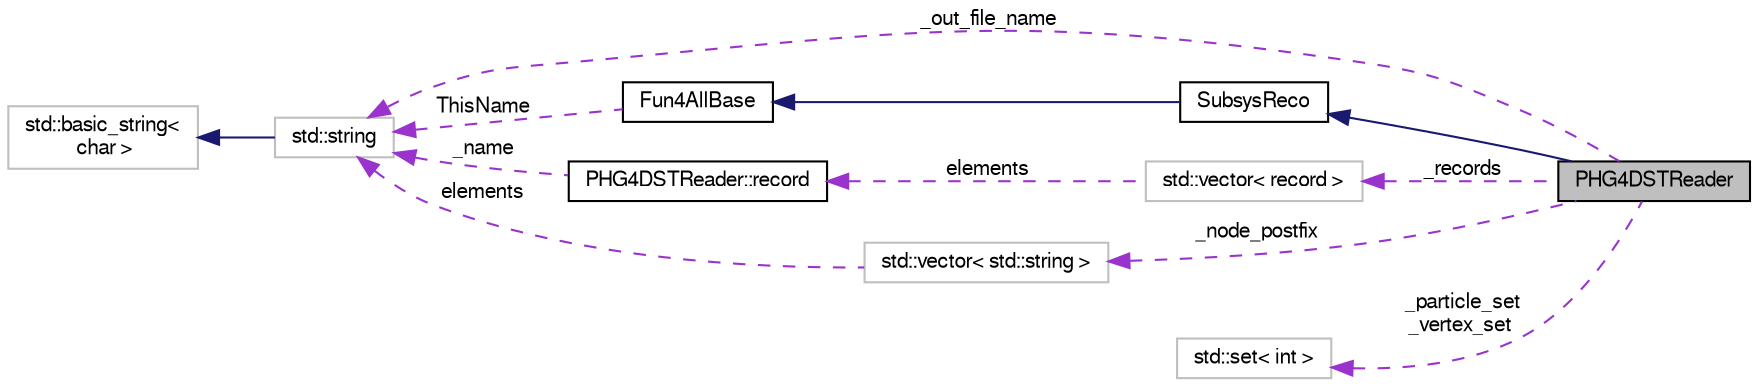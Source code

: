 digraph "PHG4DSTReader"
{
  bgcolor="transparent";
  edge [fontname="FreeSans",fontsize="10",labelfontname="FreeSans",labelfontsize="10"];
  node [fontname="FreeSans",fontsize="10",shape=record];
  rankdir="LR";
  Node1 [label="PHG4DSTReader",height=0.2,width=0.4,color="black", fillcolor="grey75", style="filled" fontcolor="black"];
  Node2 -> Node1 [dir="back",color="midnightblue",fontsize="10",style="solid",fontname="FreeSans"];
  Node2 [label="SubsysReco",height=0.2,width=0.4,color="black",URL="$d0/d32/classSubsysReco.html"];
  Node3 -> Node2 [dir="back",color="midnightblue",fontsize="10",style="solid",fontname="FreeSans"];
  Node3 [label="Fun4AllBase",height=0.2,width=0.4,color="black",URL="$d5/dec/classFun4AllBase.html"];
  Node4 -> Node3 [dir="back",color="darkorchid3",fontsize="10",style="dashed",label=" ThisName" ,fontname="FreeSans"];
  Node4 [label="std::string",height=0.2,width=0.4,color="grey75",tooltip="STL class. "];
  Node5 -> Node4 [dir="back",color="midnightblue",fontsize="10",style="solid",fontname="FreeSans"];
  Node5 [label="std::basic_string\<\l char \>",height=0.2,width=0.4,color="grey75",tooltip="STL class. "];
  Node6 -> Node1 [dir="back",color="darkorchid3",fontsize="10",style="dashed",label=" _records" ,fontname="FreeSans"];
  Node6 [label="std::vector\< record \>",height=0.2,width=0.4,color="grey75"];
  Node7 -> Node6 [dir="back",color="darkorchid3",fontsize="10",style="dashed",label=" elements" ,fontname="FreeSans"];
  Node7 [label="PHG4DSTReader::record",height=0.2,width=0.4,color="black",URL="$db/d09/structPHG4DSTReader_1_1record.html"];
  Node4 -> Node7 [dir="back",color="darkorchid3",fontsize="10",style="dashed",label=" _name" ,fontname="FreeSans"];
  Node8 -> Node1 [dir="back",color="darkorchid3",fontsize="10",style="dashed",label=" _particle_set\n_vertex_set" ,fontname="FreeSans"];
  Node8 [label="std::set\< int \>",height=0.2,width=0.4,color="grey75"];
  Node4 -> Node1 [dir="back",color="darkorchid3",fontsize="10",style="dashed",label=" _out_file_name" ,fontname="FreeSans"];
  Node9 -> Node1 [dir="back",color="darkorchid3",fontsize="10",style="dashed",label=" _node_postfix" ,fontname="FreeSans"];
  Node9 [label="std::vector\< std::string \>",height=0.2,width=0.4,color="grey75"];
  Node4 -> Node9 [dir="back",color="darkorchid3",fontsize="10",style="dashed",label=" elements" ,fontname="FreeSans"];
}
